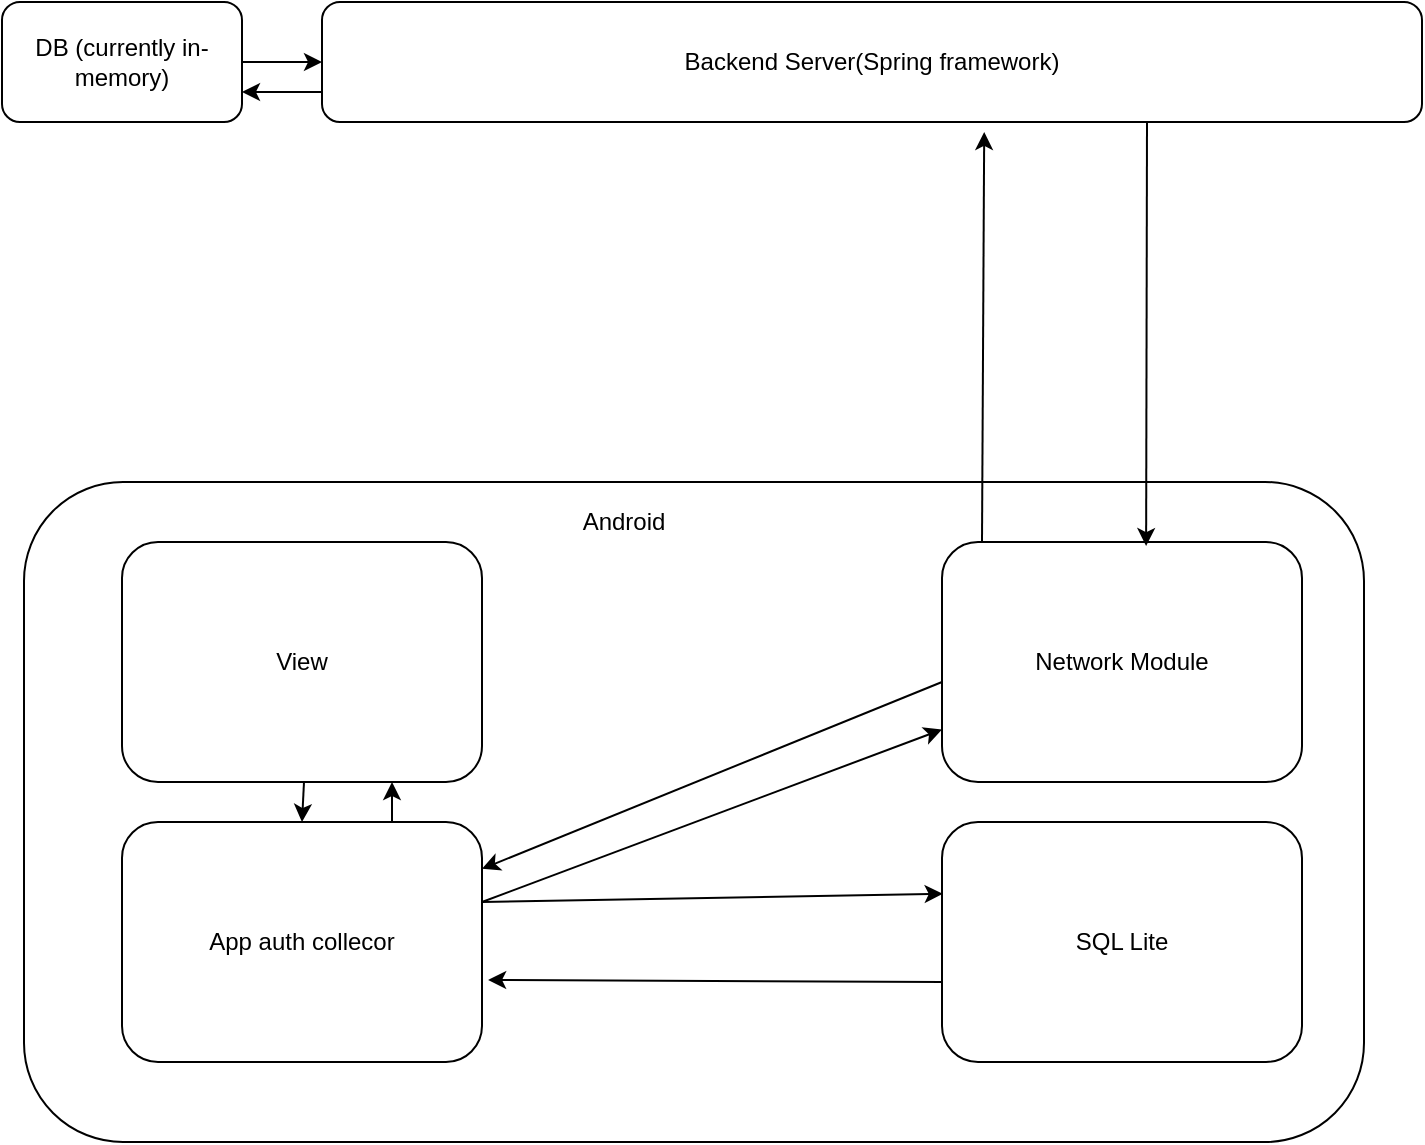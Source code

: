 <mxfile version="14.5.4" type="device"><diagram id="sy2lIIckwmhHlf5FC0pb" name="Page-1"><mxGraphModel dx="2062" dy="1154" grid="1" gridSize="10" guides="1" tooltips="1" connect="1" arrows="1" fold="1" page="1" pageScale="1" pageWidth="827" pageHeight="1169" math="0" shadow="0"><root><mxCell id="0"/><mxCell id="1" parent="0"/><mxCell id="yV4TtIlrnwENhkl4vxpO-1" value="DB (currently in-&lt;br&gt;memory)" style="rounded=1;whiteSpace=wrap;html=1;" vertex="1" parent="1"><mxGeometry x="59" y="50" width="120" height="60" as="geometry"/></mxCell><mxCell id="yV4TtIlrnwENhkl4vxpO-2" value="Backend Server(Spring framework)" style="rounded=1;whiteSpace=wrap;html=1;" vertex="1" parent="1"><mxGeometry x="219" y="50" width="550" height="60" as="geometry"/></mxCell><mxCell id="yV4TtIlrnwENhkl4vxpO-5" value="" style="rounded=1;whiteSpace=wrap;html=1;" vertex="1" parent="1"><mxGeometry x="70" y="290" width="670" height="330" as="geometry"/></mxCell><mxCell id="yV4TtIlrnwENhkl4vxpO-7" value="View" style="rounded=1;whiteSpace=wrap;html=1;" vertex="1" parent="1"><mxGeometry x="119" y="320" width="180" height="120" as="geometry"/></mxCell><mxCell id="yV4TtIlrnwENhkl4vxpO-8" value="Network Module" style="rounded=1;whiteSpace=wrap;html=1;" vertex="1" parent="1"><mxGeometry x="529" y="320" width="180" height="120" as="geometry"/></mxCell><mxCell id="yV4TtIlrnwENhkl4vxpO-9" value="App auth collecor" style="rounded=1;whiteSpace=wrap;html=1;" vertex="1" parent="1"><mxGeometry x="119" y="460" width="180" height="120" as="geometry"/></mxCell><mxCell id="yV4TtIlrnwENhkl4vxpO-10" value="SQL Lite" style="rounded=1;whiteSpace=wrap;html=1;" vertex="1" parent="1"><mxGeometry x="529" y="460" width="180" height="120" as="geometry"/></mxCell><mxCell id="yV4TtIlrnwENhkl4vxpO-15" value="" style="endArrow=classic;html=1;entryX=0.602;entryY=1.083;entryDx=0;entryDy=0;entryPerimeter=0;" edge="1" parent="1" target="yV4TtIlrnwENhkl4vxpO-2"><mxGeometry width="50" height="50" relative="1" as="geometry"><mxPoint x="549" y="320" as="sourcePoint"/><mxPoint x="599" y="270" as="targetPoint"/></mxGeometry></mxCell><mxCell id="yV4TtIlrnwENhkl4vxpO-16" value="" style="endArrow=classic;html=1;exitX=0.75;exitY=1;exitDx=0;exitDy=0;entryX=0.567;entryY=0.017;entryDx=0;entryDy=0;entryPerimeter=0;" edge="1" parent="1" source="yV4TtIlrnwENhkl4vxpO-2" target="yV4TtIlrnwENhkl4vxpO-8"><mxGeometry width="50" height="50" relative="1" as="geometry"><mxPoint x="579" y="240" as="sourcePoint"/><mxPoint x="629" y="190" as="targetPoint"/></mxGeometry></mxCell><mxCell id="yV4TtIlrnwENhkl4vxpO-17" value="" style="endArrow=classic;html=1;entryX=0;entryY=0.5;entryDx=0;entryDy=0;" edge="1" parent="1" target="yV4TtIlrnwENhkl4vxpO-2"><mxGeometry width="50" height="50" relative="1" as="geometry"><mxPoint x="179" y="80" as="sourcePoint"/><mxPoint x="229" y="30" as="targetPoint"/></mxGeometry></mxCell><mxCell id="yV4TtIlrnwENhkl4vxpO-18" value="" style="endArrow=classic;html=1;entryX=1;entryY=0.75;entryDx=0;entryDy=0;exitX=0;exitY=0.75;exitDx=0;exitDy=0;" edge="1" parent="1" source="yV4TtIlrnwENhkl4vxpO-2" target="yV4TtIlrnwENhkl4vxpO-1"><mxGeometry width="50" height="50" relative="1" as="geometry"><mxPoint x="219" y="100" as="sourcePoint"/><mxPoint x="269" y="50" as="targetPoint"/></mxGeometry></mxCell><mxCell id="yV4TtIlrnwENhkl4vxpO-19" value="" style="endArrow=classic;html=1;entryX=0.5;entryY=0;entryDx=0;entryDy=0;" edge="1" parent="1" target="yV4TtIlrnwENhkl4vxpO-9"><mxGeometry width="50" height="50" relative="1" as="geometry"><mxPoint x="210" y="440" as="sourcePoint"/><mxPoint x="208" y="457" as="targetPoint"/></mxGeometry></mxCell><mxCell id="yV4TtIlrnwENhkl4vxpO-20" value="" style="endArrow=classic;html=1;entryX=0.002;entryY=0.299;entryDx=0;entryDy=0;entryPerimeter=0;" edge="1" parent="1" target="yV4TtIlrnwENhkl4vxpO-10"><mxGeometry width="50" height="50" relative="1" as="geometry"><mxPoint x="299" y="500" as="sourcePoint"/><mxPoint x="349" y="450" as="targetPoint"/></mxGeometry></mxCell><mxCell id="yV4TtIlrnwENhkl4vxpO-22" value="" style="endArrow=classic;html=1;entryX=1.017;entryY=0.658;entryDx=0;entryDy=0;entryPerimeter=0;" edge="1" parent="1" target="yV4TtIlrnwENhkl4vxpO-9"><mxGeometry width="50" height="50" relative="1" as="geometry"><mxPoint x="529" y="540" as="sourcePoint"/><mxPoint x="579" y="490" as="targetPoint"/></mxGeometry></mxCell><mxCell id="yV4TtIlrnwENhkl4vxpO-23" value="" style="endArrow=classic;html=1;" edge="1" parent="1" target="yV4TtIlrnwENhkl4vxpO-9"><mxGeometry width="50" height="50" relative="1" as="geometry"><mxPoint x="529" y="390" as="sourcePoint"/><mxPoint x="579" y="340" as="targetPoint"/></mxGeometry></mxCell><mxCell id="yV4TtIlrnwENhkl4vxpO-24" value="" style="endArrow=classic;html=1;" edge="1" parent="1" target="yV4TtIlrnwENhkl4vxpO-8"><mxGeometry width="50" height="50" relative="1" as="geometry"><mxPoint x="299" y="500" as="sourcePoint"/><mxPoint x="349" y="450" as="targetPoint"/></mxGeometry></mxCell><mxCell id="yV4TtIlrnwENhkl4vxpO-25" value="" style="endArrow=classic;html=1;entryX=0.75;entryY=1;entryDx=0;entryDy=0;exitX=0.75;exitY=0;exitDx=0;exitDy=0;" edge="1" parent="1" source="yV4TtIlrnwENhkl4vxpO-9" target="yV4TtIlrnwENhkl4vxpO-7"><mxGeometry width="50" height="50" relative="1" as="geometry"><mxPoint x="280" y="400" as="sourcePoint"/><mxPoint x="330" y="350" as="targetPoint"/></mxGeometry></mxCell><mxCell id="yV4TtIlrnwENhkl4vxpO-26" value="Android" style="text;html=1;strokeColor=none;fillColor=none;align=center;verticalAlign=middle;whiteSpace=wrap;rounded=0;" vertex="1" parent="1"><mxGeometry x="320" y="290" width="100" height="40" as="geometry"/></mxCell></root></mxGraphModel></diagram></mxfile>